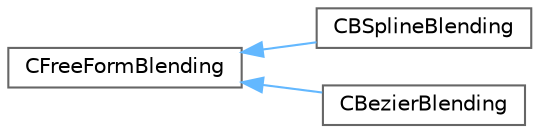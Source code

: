 digraph "Graphical Class Hierarchy"
{
 // LATEX_PDF_SIZE
  bgcolor="transparent";
  edge [fontname=Helvetica,fontsize=10,labelfontname=Helvetica,labelfontsize=10];
  node [fontname=Helvetica,fontsize=10,shape=box,height=0.2,width=0.4];
  rankdir="LR";
  Node0 [id="Node000000",label="CFreeFormBlending",height=0.2,width=0.4,color="grey40", fillcolor="white", style="filled",URL="$classCFreeFormBlending.html",tooltip="Class that defines the particular kind of blending function for the free form deformation."];
  Node0 -> Node1 [id="edge78_Node000000_Node000001",dir="back",color="steelblue1",style="solid",tooltip=" "];
  Node1 [id="Node000001",label="CBSplineBlending",height=0.2,width=0.4,color="grey40", fillcolor="white", style="filled",URL="$classCBSplineBlending.html",tooltip="Class that defines the blending using uniform BSplines."];
  Node0 -> Node2 [id="edge79_Node000000_Node000002",dir="back",color="steelblue1",style="solid",tooltip=" "];
  Node2 [id="Node000002",label="CBezierBlending",height=0.2,width=0.4,color="grey40", fillcolor="white", style="filled",URL="$classCBezierBlending.html",tooltip="Class that defines the blending using Bernsteinpolynomials (Bezier Curves)."];
}

